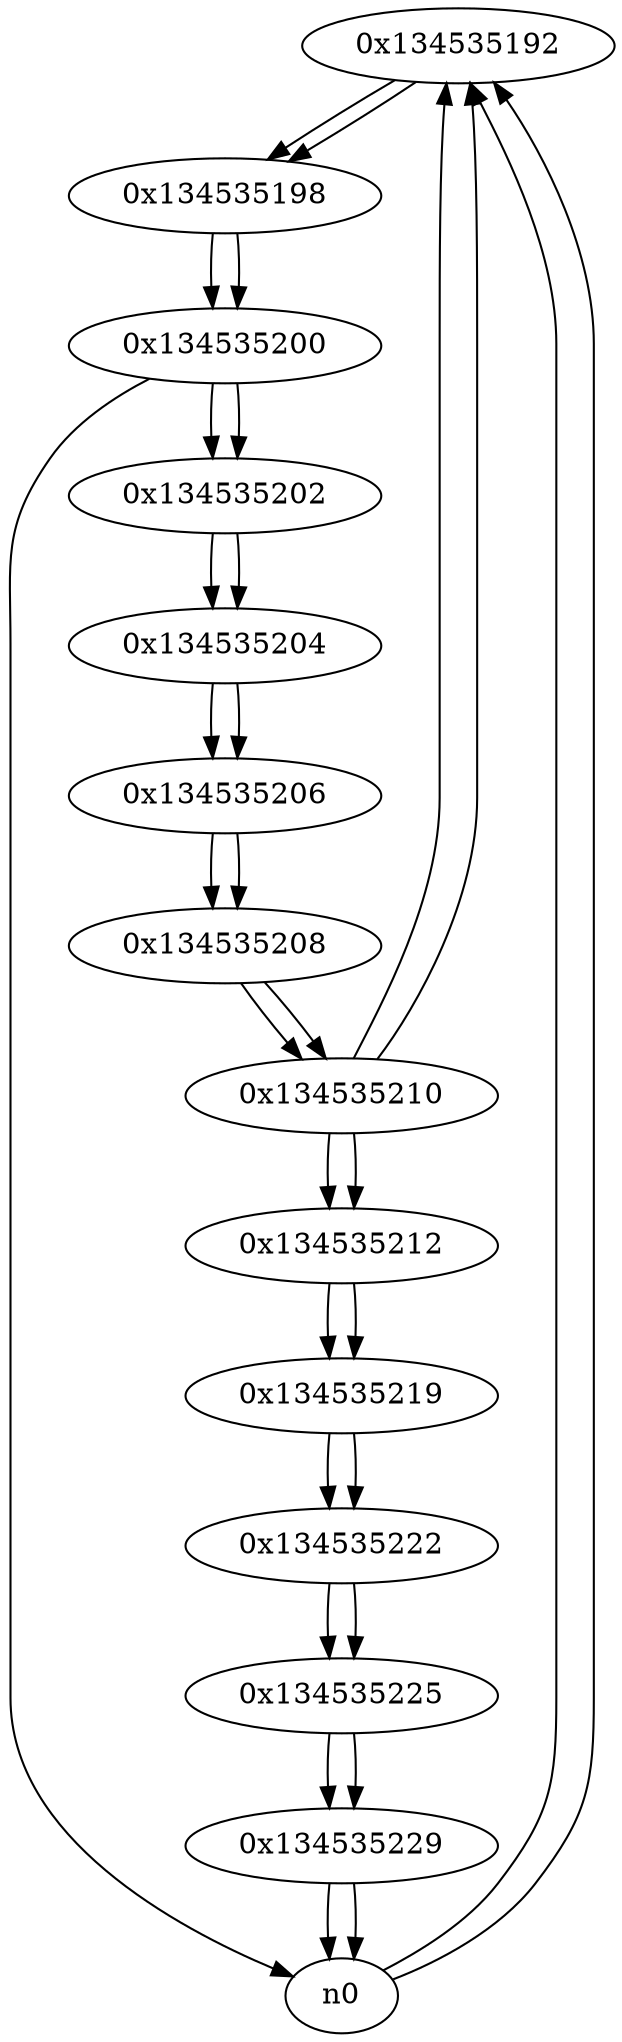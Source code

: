 digraph G{
/* nodes */
  n1 [label="0x134535192"]
  n2 [label="0x134535198"]
  n3 [label="0x134535200"]
  n4 [label="0x134535202"]
  n5 [label="0x134535204"]
  n6 [label="0x134535206"]
  n7 [label="0x134535208"]
  n8 [label="0x134535210"]
  n9 [label="0x134535212"]
  n10 [label="0x134535219"]
  n11 [label="0x134535222"]
  n12 [label="0x134535225"]
  n13 [label="0x134535229"]
/* edges */
n1 -> n2;
n0 -> n1;
n8 -> n1;
n0 -> n1;
n2 -> n3;
n1 -> n2;
n3 -> n4;
n3 -> n0;
n2 -> n3;
n4 -> n5;
n3 -> n4;
n5 -> n6;
n4 -> n5;
n6 -> n7;
n5 -> n6;
n7 -> n8;
n6 -> n7;
n8 -> n1;
n8 -> n9;
n7 -> n8;
n9 -> n10;
n8 -> n9;
n10 -> n11;
n9 -> n10;
n11 -> n12;
n10 -> n11;
n12 -> n13;
n11 -> n12;
n13 -> n0;
n13 -> n0;
n12 -> n13;
}
